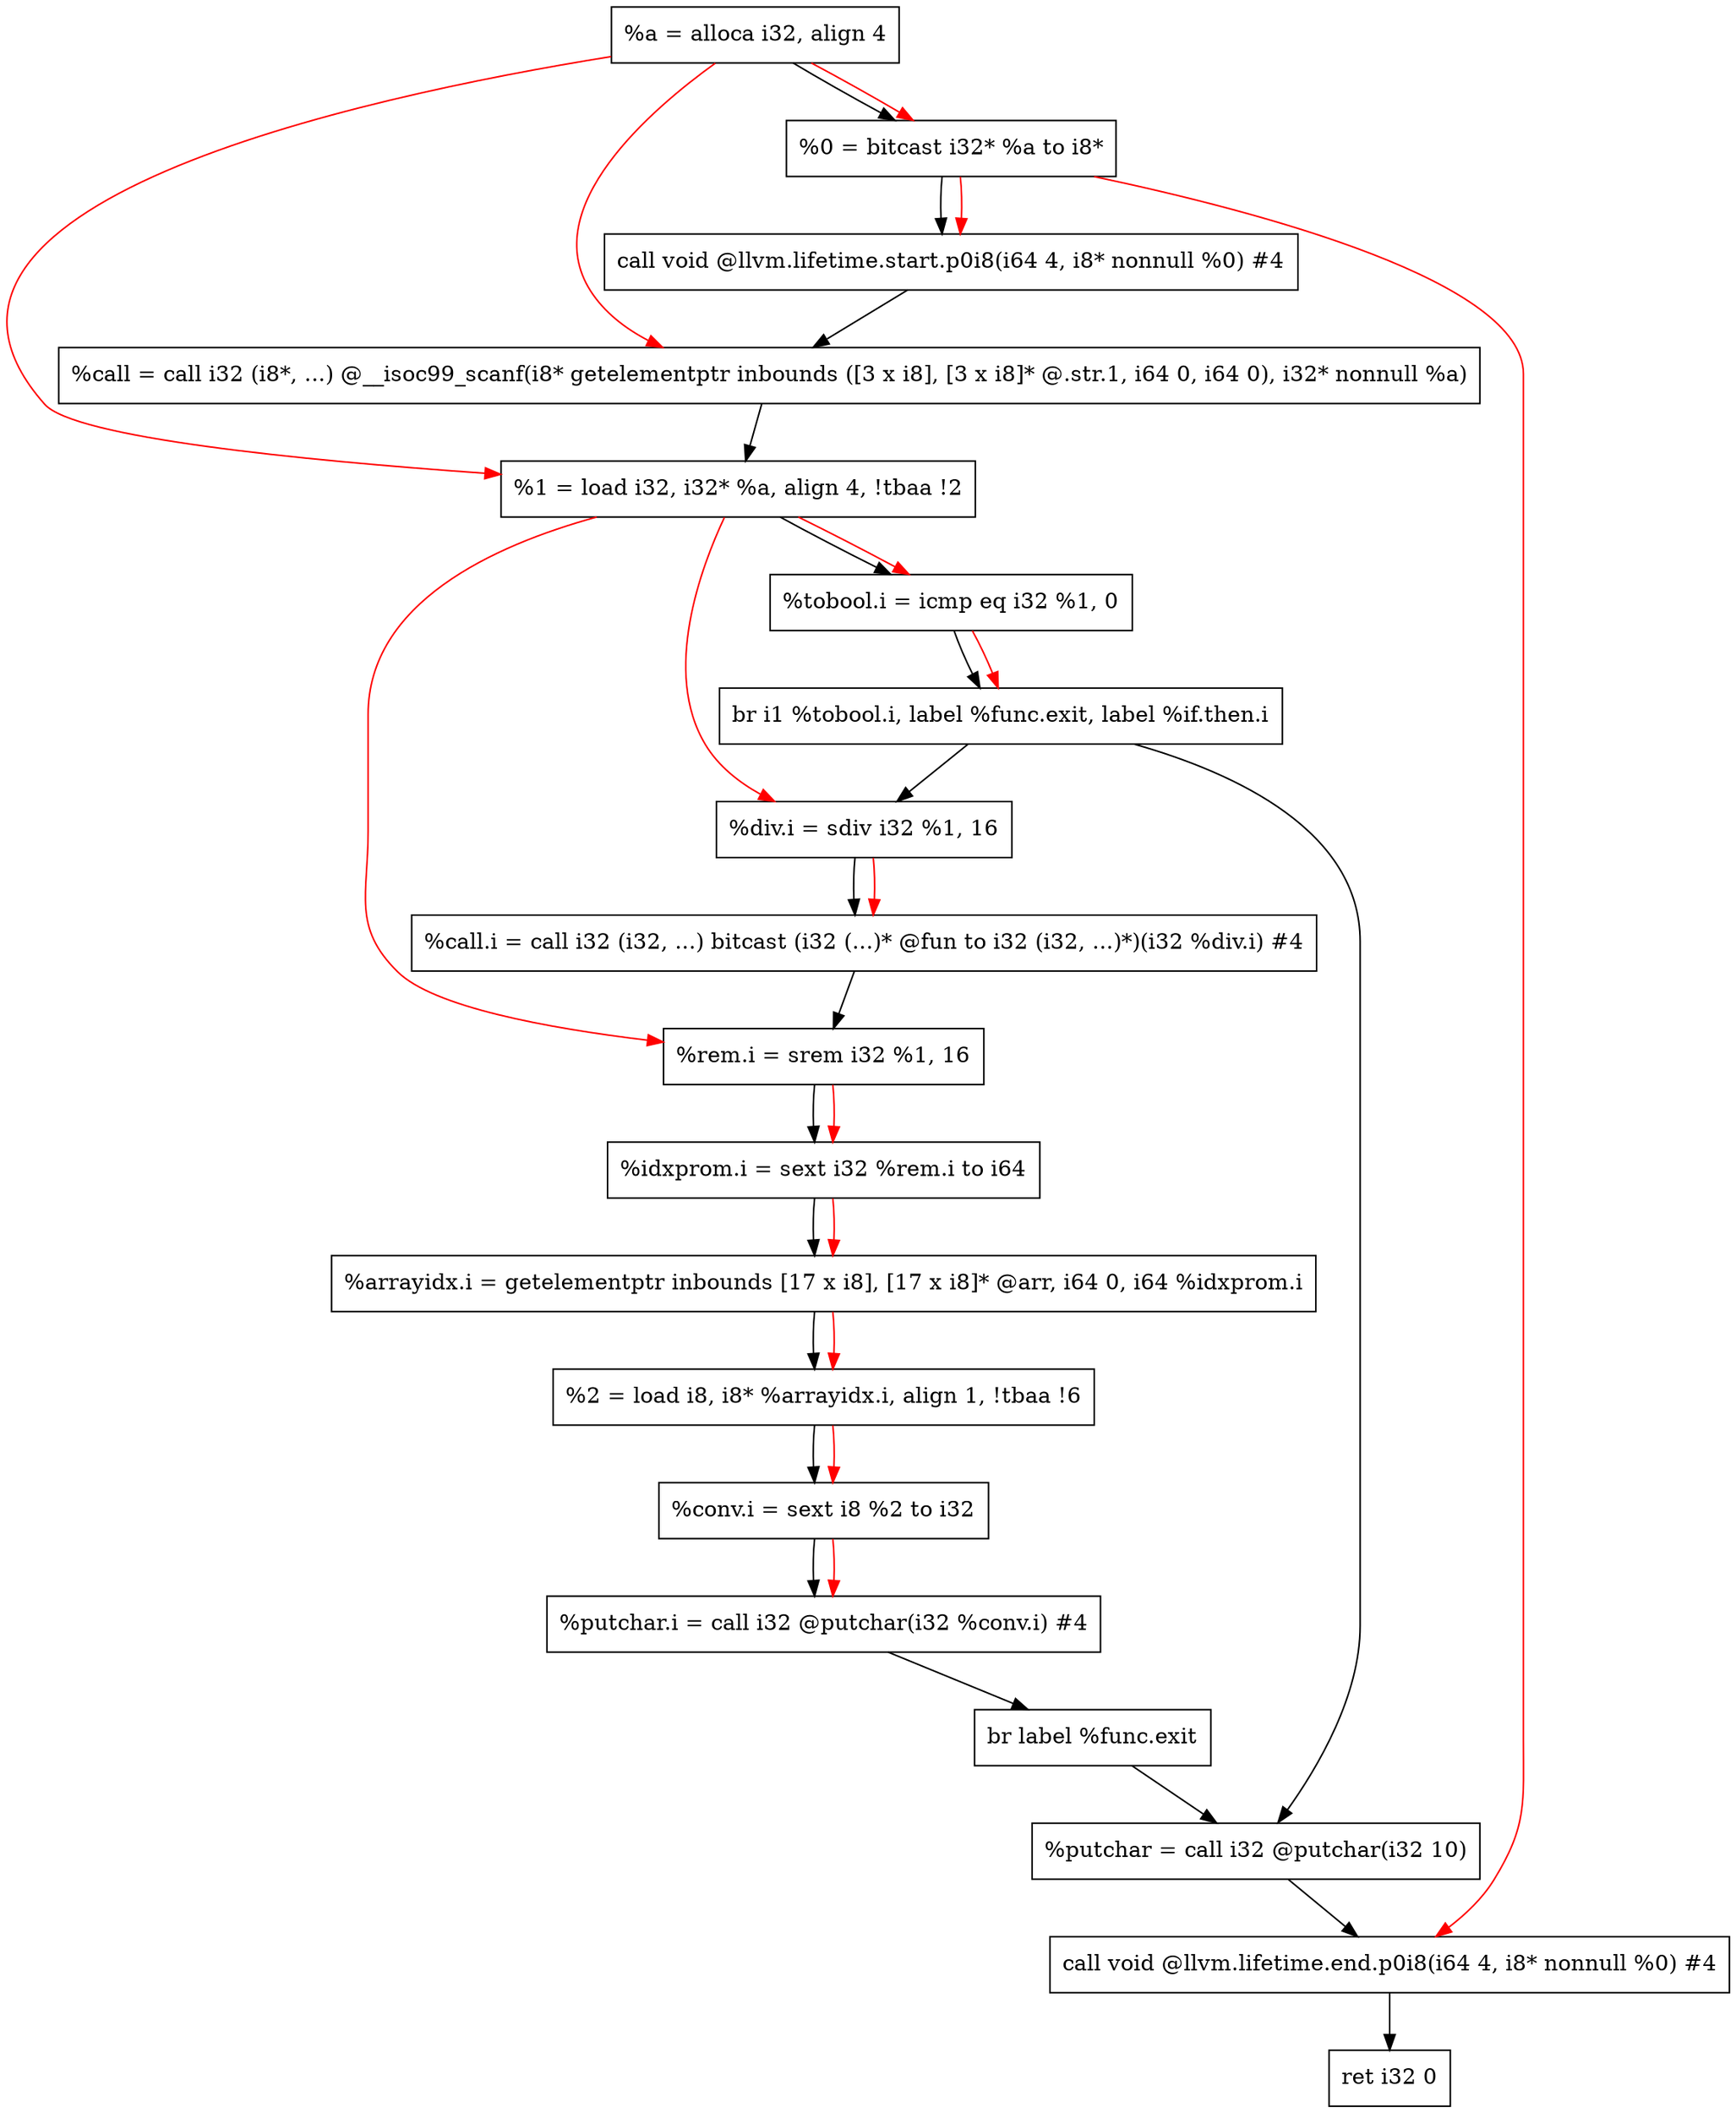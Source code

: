 digraph "CDFG for'main' function" {
	Node0x558b4d8310a8[shape=record, label="  %a = alloca i32, align 4"];
	Node0x558b4d8308b8[shape=record, label="  %0 = bitcast i32* %a to i8*"];
	Node0x558b4d833028[shape=record, label="  call void @llvm.lifetime.start.p0i8(i64 4, i8* nonnull %0) #4"];
	Node0x558b4d8332d8[shape=record, label="  %call = call i32 (i8*, ...) @__isoc99_scanf(i8* getelementptr inbounds ([3 x i8], [3 x i8]* @.str.1, i64 0, i64 0), i32* nonnull %a)"];
	Node0x558b4d833398[shape=record, label="  %1 = load i32, i32* %a, align 4, !tbaa !2"];
	Node0x558b4d833560[shape=record, label="  %tobool.i = icmp eq i32 %1, 0"];
	Node0x558b4d8337d8[shape=record, label="  br i1 %tobool.i, label %func.exit, label %if.then.i"];
	Node0x558b4d833850[shape=record, label="  %div.i = sdiv i32 %1, 16"];
	Node0x558b4d8338e0[shape=record, label="  %call.i = call i32 (i32, ...) bitcast (i32 (...)* @fun to i32 (i32, ...)*)(i32 %div.i) #4"];
	Node0x558b4d8339d0[shape=record, label="  %rem.i = srem i32 %1, 16"];
	Node0x558b4d833748[shape=record, label="  %idxprom.i = sext i32 %rem.i to i64"];
	Node0x558b4d833aa8[shape=record, label="  %arrayidx.i = getelementptr inbounds [17 x i8], [17 x i8]* @arr, i64 0, i64 %idxprom.i"];
	Node0x558b4d833b48[shape=record, label="  %2 = load i8, i8* %arrayidx.i, align 1, !tbaa !6"];
	Node0x558b4d8341e8[shape=record, label="  %conv.i = sext i8 %2 to i32"];
	Node0x558b4d8342a0[shape=record, label="  %putchar.i = call i32 @putchar(i32 %conv.i) #4"];
	Node0x558b4d834528[shape=record, label="  br label %func.exit"];
	Node0x558b4d8345d0[shape=record, label="  %putchar = call i32 @putchar(i32 10)"];
	Node0x558b4d834838[shape=record, label="  call void @llvm.lifetime.end.p0i8(i64 4, i8* nonnull %0) #4"];
	Node0x558b4d8348f8[shape=record, label="  ret i32 0"];
	Node0x558b4d8310a8 -> Node0x558b4d8308b8
	Node0x558b4d8308b8 -> Node0x558b4d833028
	Node0x558b4d833028 -> Node0x558b4d8332d8
	Node0x558b4d8332d8 -> Node0x558b4d833398
	Node0x558b4d833398 -> Node0x558b4d833560
	Node0x558b4d833560 -> Node0x558b4d8337d8
	Node0x558b4d8337d8 -> Node0x558b4d8345d0
	Node0x558b4d8337d8 -> Node0x558b4d833850
	Node0x558b4d833850 -> Node0x558b4d8338e0
	Node0x558b4d8338e0 -> Node0x558b4d8339d0
	Node0x558b4d8339d0 -> Node0x558b4d833748
	Node0x558b4d833748 -> Node0x558b4d833aa8
	Node0x558b4d833aa8 -> Node0x558b4d833b48
	Node0x558b4d833b48 -> Node0x558b4d8341e8
	Node0x558b4d8341e8 -> Node0x558b4d8342a0
	Node0x558b4d8342a0 -> Node0x558b4d834528
	Node0x558b4d834528 -> Node0x558b4d8345d0
	Node0x558b4d8345d0 -> Node0x558b4d834838
	Node0x558b4d834838 -> Node0x558b4d8348f8
edge [color=red]
	Node0x558b4d8310a8 -> Node0x558b4d8308b8
	Node0x558b4d8308b8 -> Node0x558b4d833028
	Node0x558b4d8310a8 -> Node0x558b4d8332d8
	Node0x558b4d8310a8 -> Node0x558b4d833398
	Node0x558b4d833398 -> Node0x558b4d833560
	Node0x558b4d833560 -> Node0x558b4d8337d8
	Node0x558b4d833398 -> Node0x558b4d833850
	Node0x558b4d833850 -> Node0x558b4d8338e0
	Node0x558b4d833398 -> Node0x558b4d8339d0
	Node0x558b4d8339d0 -> Node0x558b4d833748
	Node0x558b4d833748 -> Node0x558b4d833aa8
	Node0x558b4d833aa8 -> Node0x558b4d833b48
	Node0x558b4d833b48 -> Node0x558b4d8341e8
	Node0x558b4d8341e8 -> Node0x558b4d8342a0
	Node0x558b4d8308b8 -> Node0x558b4d834838
}
